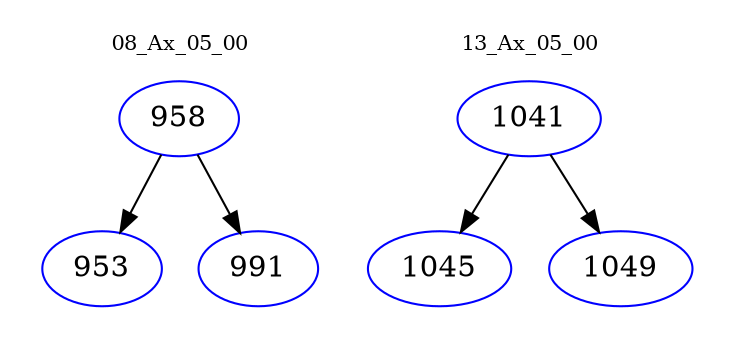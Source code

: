 digraph{
subgraph cluster_0 {
color = white
label = "08_Ax_05_00";
fontsize=10;
T0_958 [label="958", color="blue"]
T0_958 -> T0_953 [color="black"]
T0_953 [label="953", color="blue"]
T0_958 -> T0_991 [color="black"]
T0_991 [label="991", color="blue"]
}
subgraph cluster_1 {
color = white
label = "13_Ax_05_00";
fontsize=10;
T1_1041 [label="1041", color="blue"]
T1_1041 -> T1_1045 [color="black"]
T1_1045 [label="1045", color="blue"]
T1_1041 -> T1_1049 [color="black"]
T1_1049 [label="1049", color="blue"]
}
}
